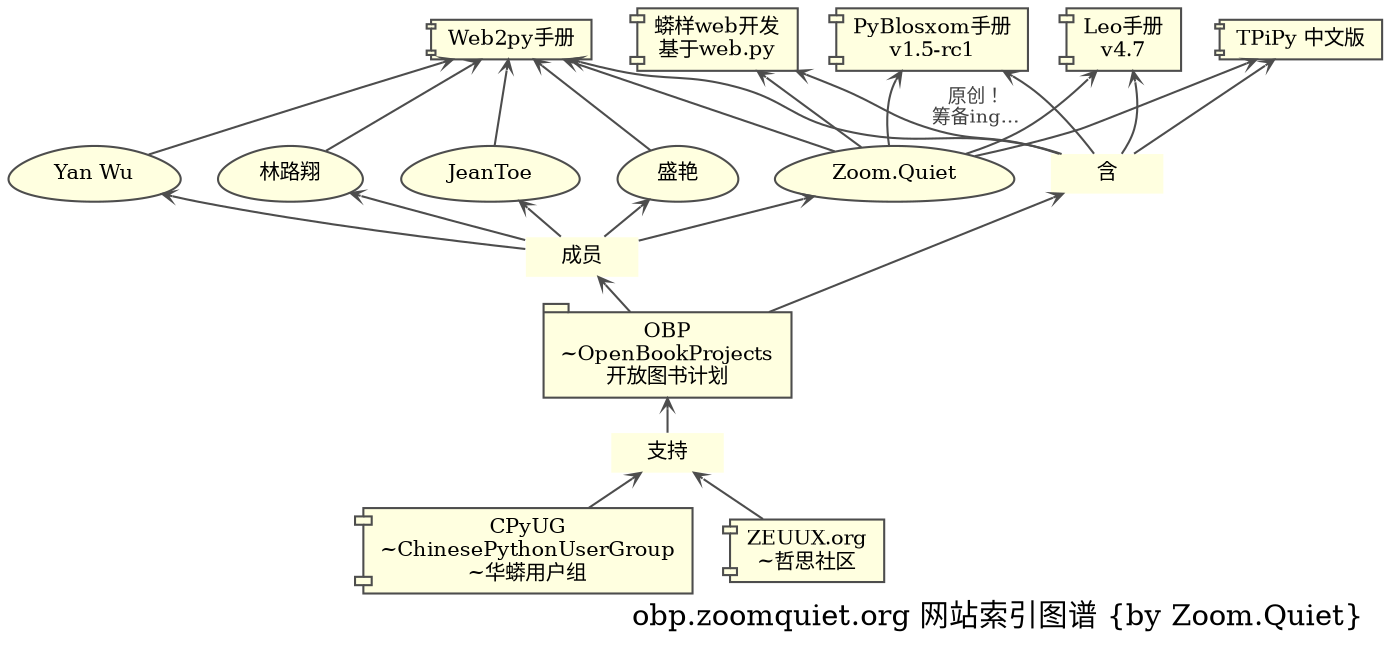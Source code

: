 digraph mainmap {
/*图片生成命令:: need:: apt-get install graphviz-cairo
$ dot test.dot -Tpng -o test.png -Tcmapx -o test.map
        style=filled,
        fillcolor=lightyellow,
        fontname="VeraSansYuanTi-Regular.ttf",        
        WenQuanYi Zen Hei
        fontname="WenQuanYi Zen Hei",
        ratio=compress,fill size="12,9",
*/
    graph [label="obp.zoomquiet.org 网站索引图谱 {by Zoom.Quiet}",
        labeljust="r",labelloc="b",
        fontsize=14.0,
        center=0,
        ratio=compress,ranksep=0.2,
        rankdir=BT,
        ];
    node[fontsize=10,
        height=0.1,
        style=filled,fillcolor=lightyellow,
        color=gray30,
        shape=component,
        ];
    /*dir=both,shape=plaintext shape=folder*/
    edge [fontsize=9.0,
        fontcolor=gray25,
        color=gray30,
		arrowsize=0.5,arrowhead=vee,arrowtail=none,
        ];
    /*服务元素
    is      [label="是",URL="http://wiki.rdev.kingsoft.net/moin/KUP"];
    */
    CPUG     [label="CPyUG\n~ChinesePythonUserGroup\n~华蟒用户组",URL="http://wiki.woodpecker.org.cn/moin/CPUG"];
    ZEUUX    [label="ZEUUX.org\n~哲思社区",URL="http://www.zeuux.org"];
    support  [label="支持",shape=plaintext];
    OBP      [label="OBP\n~OpenBookProjects\n开放图书计划",shape=tab,URL="http://code.google.com/p/openbookproject/"];
    author   [label="成员",shape=plaintext];
        ZQ       [label="Zoom.Quiet",shape=egg,URL="http://zoomquiet.org"];
        WY       [label="Yan Wu",shape=egg,URL="http://code.google.com/p/openbookproject/wiki/YanWu"];
        LLX      [label="林路翔",shape=egg,URL="http://code.google.com/p/openbookproject/wiki/LinLuxiang"];
        JeanToe      [label="JeanToe",shape=egg,URL="http://code.google.com/p/openbookproject/wiki/JeanToe"];
        Liz      [label="盛艳",shape=egg,URL="http://code.google.com/u/shengyan1985/"];

    include  [label="含",shape=plaintext];
        w2pyzh   [label="Web2py手册",URL="/w2py_manual_zh"];
        leodoc   [label="Leo手册\nv4.7",URL="/leo_doc_zh"];
        pyblosxom   [label="PyBlosxom手册\nv1.5-rc1",URL="/pyblosxom_zh"];
        tpipy   [label="TPiPy 中文版",URL="/tpipy_zh"];
        pywdwpy   [label="蟒样web开发\n基于web.py",URL="/pywdwpy"];

    /*服务关系*/
    ZEUUX->support;
        CPUG->support;
    support->OBP->author;
        author->ZQ;
            ZQ->w2pyzh;
            ZQ->leodoc;
            ZQ->pyblosxom;
            ZQ->tpipy;
            ZQ->pywdwpy;
        author->WY;
            WY->w2pyzh;
        author->LLX;
            LLX->w2pyzh;
        author->Liz;
            Liz->w2pyzh;
        author->JeanToe;
            JeanToe->w2pyzh;
    OBP->include;
        include->w2pyzh;
        include->leodoc;
        include->pyblosxom;
        include->tpipy;
        include->pywdwpy [label="原创！\n筹备ing..."];
}




